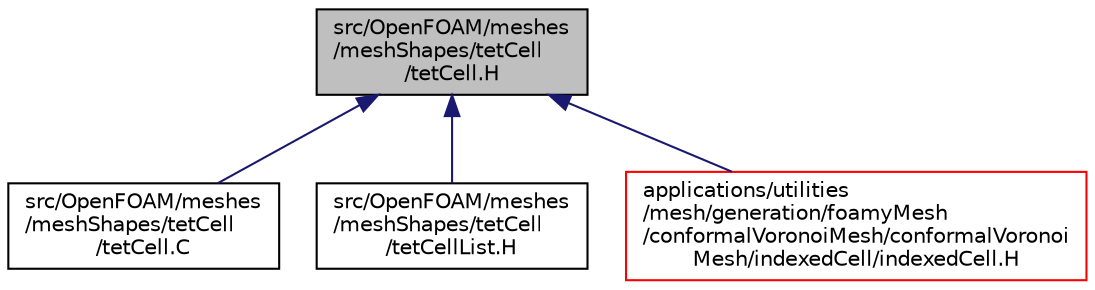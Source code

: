 digraph "src/OpenFOAM/meshes/meshShapes/tetCell/tetCell.H"
{
  bgcolor="transparent";
  edge [fontname="Helvetica",fontsize="10",labelfontname="Helvetica",labelfontsize="10"];
  node [fontname="Helvetica",fontsize="10",shape=record];
  Node1 [label="src/OpenFOAM/meshes\l/meshShapes/tetCell\l/tetCell.H",height=0.2,width=0.4,color="black", fillcolor="grey75", style="filled", fontcolor="black"];
  Node1 -> Node2 [dir="back",color="midnightblue",fontsize="10",style="solid",fontname="Helvetica"];
  Node2 [label="src/OpenFOAM/meshes\l/meshShapes/tetCell\l/tetCell.C",height=0.2,width=0.4,color="black",URL="$a08539.html"];
  Node1 -> Node3 [dir="back",color="midnightblue",fontsize="10",style="solid",fontname="Helvetica"];
  Node3 [label="src/OpenFOAM/meshes\l/meshShapes/tetCell\l/tetCellList.H",height=0.2,width=0.4,color="black",URL="$a08542.html"];
  Node1 -> Node4 [dir="back",color="midnightblue",fontsize="10",style="solid",fontname="Helvetica"];
  Node4 [label="applications/utilities\l/mesh/generation/foamyMesh\l/conformalVoronoiMesh/conformalVoronoi\lMesh/indexedCell/indexedCell.H",height=0.2,width=0.4,color="red",URL="$a04046.html"];
}
